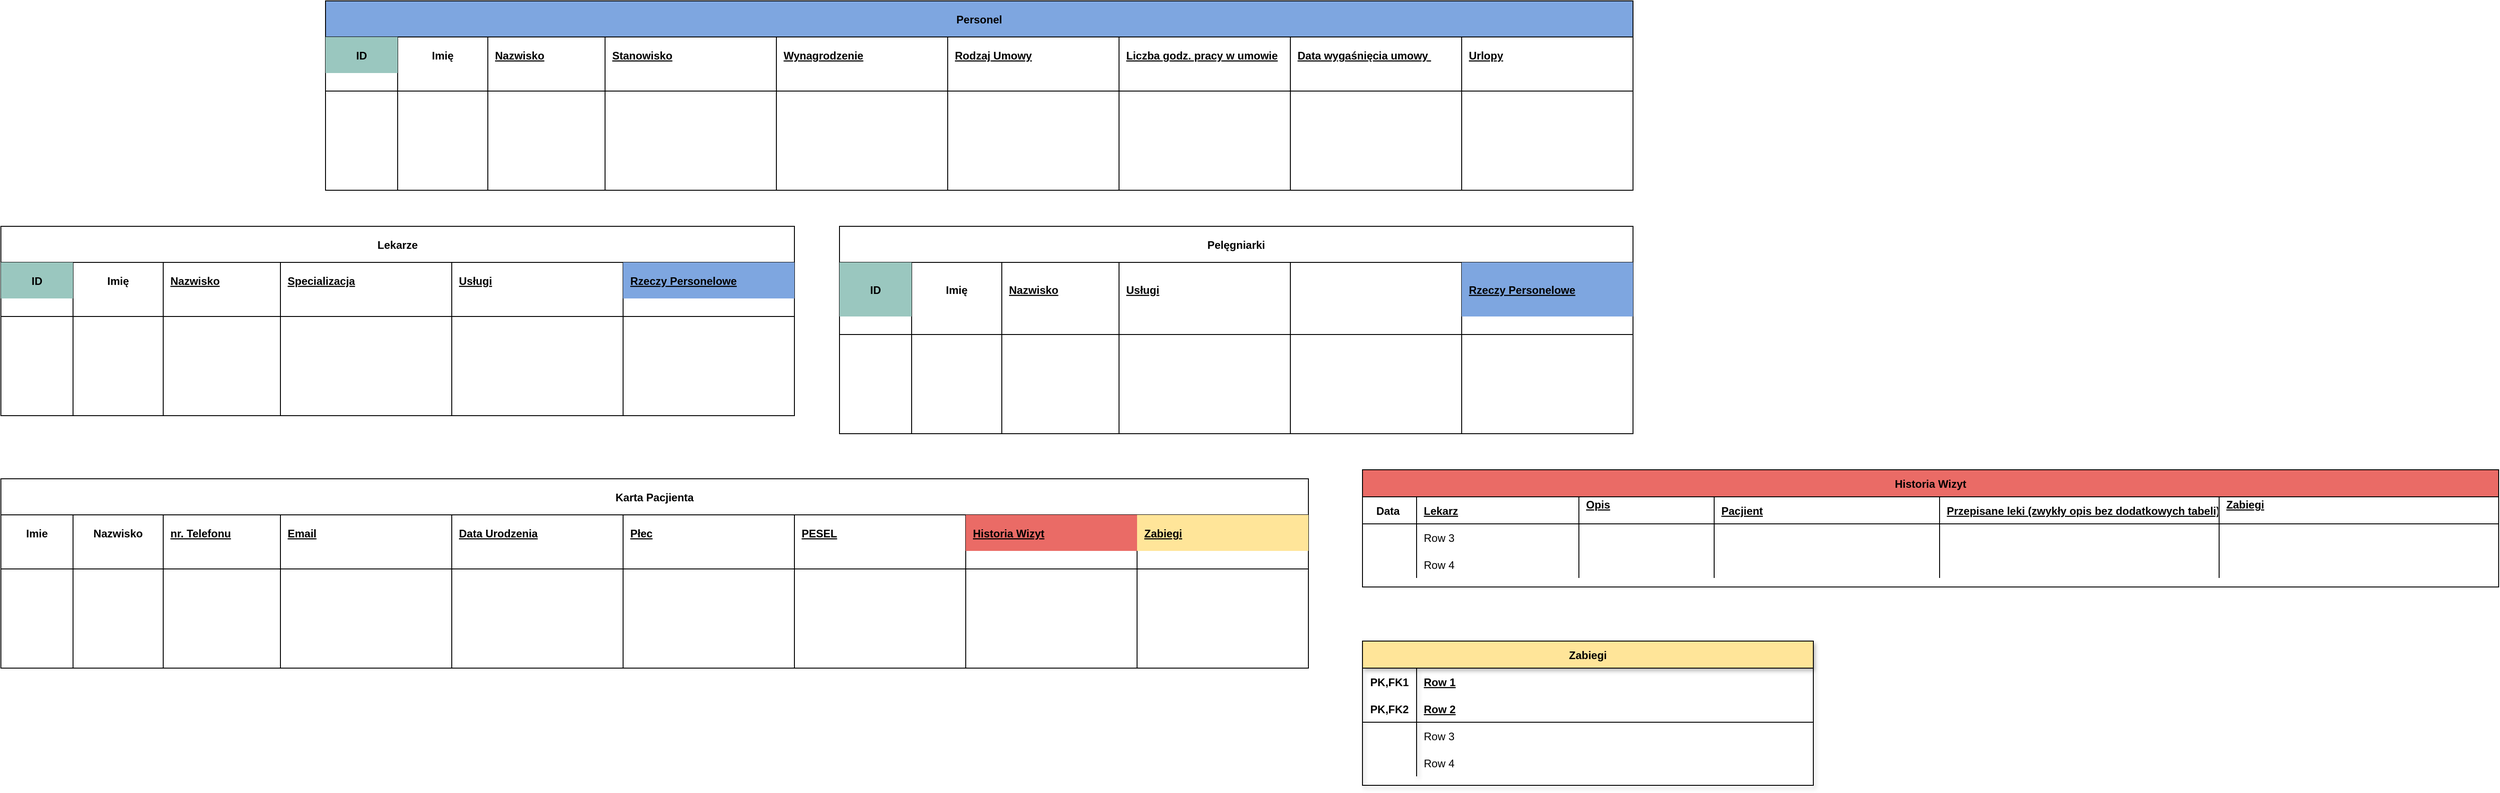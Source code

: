 <mxfile version="14.6.6" type="github" pages="2">
  <diagram id="7j2-q1rqtHFgxDNsSS_T" name="table-relations">
    <mxGraphModel dx="1186" dy="1894" grid="1" gridSize="10" guides="1" tooltips="1" connect="1" arrows="1" fold="1" page="1" pageScale="1" pageWidth="827" pageHeight="1169" math="0" shadow="0">
      <root>
        <mxCell id="0" />
        <mxCell id="1" parent="0" />
        <mxCell id="tYt1xrvJ3s9ZFV79zrZ--5" value="Lekarze" style="shape=table;startSize=40;container=1;collapsible=1;childLayout=tableLayout;fixedRows=3;rowLines=0;fontStyle=1;align=center;resizeLast=1;" parent="1" vertex="1">
          <mxGeometry x="20" y="-870" width="880" height="210" as="geometry">
            <mxRectangle x="320" y="290" width="60" height="30" as="alternateBounds" />
          </mxGeometry>
        </mxCell>
        <mxCell id="tYt1xrvJ3s9ZFV79zrZ--6" value="" style="shape=partialRectangle;collapsible=0;dropTarget=0;pointerEvents=0;fillColor=none;top=0;left=0;bottom=0;right=0;points=[[0,0.5],[1,0.5]];portConstraint=eastwest;" parent="tYt1xrvJ3s9ZFV79zrZ--5" vertex="1">
          <mxGeometry y="40" width="880" height="40" as="geometry" />
        </mxCell>
        <mxCell id="tYt1xrvJ3s9ZFV79zrZ--18" value="ID" style="shape=partialRectangle;connectable=0;fillColor=#9AC7BF;top=0;left=0;bottom=0;right=0;fontStyle=1;overflow=hidden;" parent="tYt1xrvJ3s9ZFV79zrZ--6" vertex="1">
          <mxGeometry width="80" height="40" as="geometry" />
        </mxCell>
        <mxCell id="tYt1xrvJ3s9ZFV79zrZ--7" value="Imię" style="shape=partialRectangle;connectable=0;fillColor=none;top=0;left=0;bottom=0;right=0;fontStyle=1;overflow=hidden;" parent="tYt1xrvJ3s9ZFV79zrZ--6" vertex="1">
          <mxGeometry x="80" width="100" height="40" as="geometry" />
        </mxCell>
        <mxCell id="tYt1xrvJ3s9ZFV79zrZ--8" value="Nazwisko" style="shape=partialRectangle;connectable=0;fillColor=none;top=0;left=0;bottom=0;right=0;align=left;spacingLeft=6;fontStyle=5;overflow=hidden;" parent="tYt1xrvJ3s9ZFV79zrZ--6" vertex="1">
          <mxGeometry x="180" width="130" height="40" as="geometry" />
        </mxCell>
        <mxCell id="tYt1xrvJ3s9ZFV79zrZ--22" value="Specializacja" style="shape=partialRectangle;connectable=0;fillColor=none;top=0;left=0;bottom=0;right=0;align=left;spacingLeft=6;fontStyle=5;overflow=hidden;" parent="tYt1xrvJ3s9ZFV79zrZ--6" vertex="1">
          <mxGeometry x="310" width="190" height="40" as="geometry" />
        </mxCell>
        <mxCell id="tYt1xrvJ3s9ZFV79zrZ--26" value="Usługi" style="shape=partialRectangle;connectable=0;fillColor=none;top=0;left=0;bottom=0;right=0;align=left;spacingLeft=6;fontStyle=5;overflow=hidden;" parent="tYt1xrvJ3s9ZFV79zrZ--6" vertex="1">
          <mxGeometry x="500" width="190" height="40" as="geometry" />
        </mxCell>
        <mxCell id="tYt1xrvJ3s9ZFV79zrZ--30" value="Rzeczy Personelowe" style="shape=partialRectangle;connectable=0;fillColor=#7EA6E0;top=0;left=0;bottom=0;right=0;align=left;spacingLeft=6;fontStyle=5;overflow=hidden;shadow=0;" parent="tYt1xrvJ3s9ZFV79zrZ--6" vertex="1">
          <mxGeometry x="690" width="190" height="40" as="geometry" />
        </mxCell>
        <mxCell id="tYt1xrvJ3s9ZFV79zrZ--9" value="" style="shape=partialRectangle;collapsible=0;dropTarget=0;pointerEvents=0;fillColor=none;top=0;left=0;bottom=1;right=0;points=[[0,0.5],[1,0.5]];portConstraint=eastwest;" parent="tYt1xrvJ3s9ZFV79zrZ--5" vertex="1">
          <mxGeometry y="80" width="880" height="20" as="geometry" />
        </mxCell>
        <mxCell id="tYt1xrvJ3s9ZFV79zrZ--19" style="shape=partialRectangle;connectable=0;fillColor=none;top=0;left=0;bottom=0;right=0;fontStyle=1;overflow=hidden;" parent="tYt1xrvJ3s9ZFV79zrZ--9" vertex="1">
          <mxGeometry width="80" height="20" as="geometry" />
        </mxCell>
        <mxCell id="tYt1xrvJ3s9ZFV79zrZ--10" value="" style="shape=partialRectangle;connectable=0;fillColor=none;top=0;left=0;bottom=0;right=0;fontStyle=1;overflow=hidden;" parent="tYt1xrvJ3s9ZFV79zrZ--9" vertex="1">
          <mxGeometry x="80" width="100" height="20" as="geometry" />
        </mxCell>
        <mxCell id="tYt1xrvJ3s9ZFV79zrZ--11" value="" style="shape=partialRectangle;connectable=0;fillColor=none;top=0;left=0;bottom=0;right=0;align=left;spacingLeft=6;fontStyle=5;overflow=hidden;" parent="tYt1xrvJ3s9ZFV79zrZ--9" vertex="1">
          <mxGeometry x="180" width="130" height="20" as="geometry" />
        </mxCell>
        <mxCell id="tYt1xrvJ3s9ZFV79zrZ--23" style="shape=partialRectangle;connectable=0;fillColor=none;top=0;left=0;bottom=0;right=0;align=left;spacingLeft=6;fontStyle=5;overflow=hidden;" parent="tYt1xrvJ3s9ZFV79zrZ--9" vertex="1">
          <mxGeometry x="310" width="190" height="20" as="geometry" />
        </mxCell>
        <mxCell id="tYt1xrvJ3s9ZFV79zrZ--27" style="shape=partialRectangle;connectable=0;fillColor=none;top=0;left=0;bottom=0;right=0;align=left;spacingLeft=6;fontStyle=5;overflow=hidden;" parent="tYt1xrvJ3s9ZFV79zrZ--9" vertex="1">
          <mxGeometry x="500" width="190" height="20" as="geometry" />
        </mxCell>
        <mxCell id="tYt1xrvJ3s9ZFV79zrZ--31" style="shape=partialRectangle;connectable=0;fillColor=none;top=0;left=0;bottom=0;right=0;align=left;spacingLeft=6;fontStyle=5;overflow=hidden;" parent="tYt1xrvJ3s9ZFV79zrZ--9" vertex="1">
          <mxGeometry x="690" width="190" height="20" as="geometry" />
        </mxCell>
        <mxCell id="tYt1xrvJ3s9ZFV79zrZ--12" value="" style="shape=partialRectangle;collapsible=0;dropTarget=0;pointerEvents=0;fillColor=none;top=0;left=0;bottom=0;right=0;points=[[0,0.5],[1,0.5]];portConstraint=eastwest;" parent="tYt1xrvJ3s9ZFV79zrZ--5" vertex="1">
          <mxGeometry y="100" width="880" height="56" as="geometry" />
        </mxCell>
        <mxCell id="tYt1xrvJ3s9ZFV79zrZ--20" style="shape=partialRectangle;connectable=0;fillColor=none;top=0;left=0;bottom=0;right=0;editable=1;overflow=hidden;" parent="tYt1xrvJ3s9ZFV79zrZ--12" vertex="1">
          <mxGeometry width="80" height="56" as="geometry" />
        </mxCell>
        <mxCell id="tYt1xrvJ3s9ZFV79zrZ--13" value="" style="shape=partialRectangle;connectable=0;fillColor=none;top=0;left=0;bottom=0;right=0;editable=1;overflow=hidden;" parent="tYt1xrvJ3s9ZFV79zrZ--12" vertex="1">
          <mxGeometry x="80" width="100" height="56" as="geometry" />
        </mxCell>
        <mxCell id="tYt1xrvJ3s9ZFV79zrZ--14" value="" style="shape=partialRectangle;connectable=0;fillColor=none;top=0;left=0;bottom=0;right=0;align=left;spacingLeft=6;overflow=hidden;" parent="tYt1xrvJ3s9ZFV79zrZ--12" vertex="1">
          <mxGeometry x="180" width="130" height="56" as="geometry" />
        </mxCell>
        <mxCell id="tYt1xrvJ3s9ZFV79zrZ--24" value="" style="shape=partialRectangle;connectable=0;fillColor=none;top=0;left=0;bottom=0;right=0;align=left;spacingLeft=6;overflow=hidden;" parent="tYt1xrvJ3s9ZFV79zrZ--12" vertex="1">
          <mxGeometry x="310" width="190" height="56" as="geometry" />
        </mxCell>
        <mxCell id="tYt1xrvJ3s9ZFV79zrZ--28" style="shape=partialRectangle;connectable=0;fillColor=none;top=0;left=0;bottom=0;right=0;align=left;spacingLeft=6;overflow=hidden;" parent="tYt1xrvJ3s9ZFV79zrZ--12" vertex="1">
          <mxGeometry x="500" width="190" height="56" as="geometry" />
        </mxCell>
        <mxCell id="tYt1xrvJ3s9ZFV79zrZ--32" style="shape=partialRectangle;connectable=0;fillColor=none;top=0;left=0;bottom=0;right=0;align=left;spacingLeft=6;overflow=hidden;" parent="tYt1xrvJ3s9ZFV79zrZ--12" vertex="1">
          <mxGeometry x="690" width="190" height="56" as="geometry" />
        </mxCell>
        <mxCell id="tYt1xrvJ3s9ZFV79zrZ--15" value="" style="shape=partialRectangle;collapsible=0;dropTarget=0;pointerEvents=0;fillColor=none;top=0;left=0;bottom=0;right=0;points=[[0,0.5],[1,0.5]];portConstraint=eastwest;" parent="tYt1xrvJ3s9ZFV79zrZ--5" vertex="1">
          <mxGeometry y="156" width="880" height="54" as="geometry" />
        </mxCell>
        <mxCell id="tYt1xrvJ3s9ZFV79zrZ--21" style="shape=partialRectangle;connectable=0;fillColor=none;top=0;left=0;bottom=0;right=0;editable=1;overflow=hidden;" parent="tYt1xrvJ3s9ZFV79zrZ--15" vertex="1">
          <mxGeometry width="80" height="54" as="geometry" />
        </mxCell>
        <mxCell id="tYt1xrvJ3s9ZFV79zrZ--16" value="" style="shape=partialRectangle;connectable=0;fillColor=none;top=0;left=0;bottom=0;right=0;editable=1;overflow=hidden;" parent="tYt1xrvJ3s9ZFV79zrZ--15" vertex="1">
          <mxGeometry x="80" width="100" height="54" as="geometry" />
        </mxCell>
        <mxCell id="tYt1xrvJ3s9ZFV79zrZ--17" value="" style="shape=partialRectangle;connectable=0;fillColor=none;top=0;left=0;bottom=0;right=0;align=left;spacingLeft=6;overflow=hidden;" parent="tYt1xrvJ3s9ZFV79zrZ--15" vertex="1">
          <mxGeometry x="180" width="130" height="54" as="geometry" />
        </mxCell>
        <mxCell id="tYt1xrvJ3s9ZFV79zrZ--25" style="shape=partialRectangle;connectable=0;fillColor=none;top=0;left=0;bottom=0;right=0;align=left;spacingLeft=6;overflow=hidden;" parent="tYt1xrvJ3s9ZFV79zrZ--15" vertex="1">
          <mxGeometry x="310" width="190" height="54" as="geometry" />
        </mxCell>
        <mxCell id="tYt1xrvJ3s9ZFV79zrZ--29" style="shape=partialRectangle;connectable=0;fillColor=none;top=0;left=0;bottom=0;right=0;align=left;spacingLeft=6;overflow=hidden;" parent="tYt1xrvJ3s9ZFV79zrZ--15" vertex="1">
          <mxGeometry x="500" width="190" height="54" as="geometry" />
        </mxCell>
        <mxCell id="tYt1xrvJ3s9ZFV79zrZ--33" style="shape=partialRectangle;connectable=0;fillColor=none;top=0;left=0;bottom=0;right=0;align=left;spacingLeft=6;overflow=hidden;" parent="tYt1xrvJ3s9ZFV79zrZ--15" vertex="1">
          <mxGeometry x="690" width="190" height="54" as="geometry" />
        </mxCell>
        <mxCell id="tYt1xrvJ3s9ZFV79zrZ--63" value="Pelęgniarki" style="shape=table;startSize=40;container=1;collapsible=1;childLayout=tableLayout;fixedRows=3;rowLines=0;fontStyle=1;align=center;resizeLast=1;" parent="1" vertex="1">
          <mxGeometry x="950" y="-870" width="880" height="230" as="geometry">
            <mxRectangle x="320" y="290" width="60" height="30" as="alternateBounds" />
          </mxGeometry>
        </mxCell>
        <mxCell id="tYt1xrvJ3s9ZFV79zrZ--64" value="" style="shape=partialRectangle;collapsible=0;dropTarget=0;pointerEvents=0;fillColor=none;top=0;left=0;bottom=0;right=0;points=[[0,0.5],[1,0.5]];portConstraint=eastwest;" parent="tYt1xrvJ3s9ZFV79zrZ--63" vertex="1">
          <mxGeometry y="40" width="880" height="60" as="geometry" />
        </mxCell>
        <mxCell id="tYt1xrvJ3s9ZFV79zrZ--65" value="ID" style="shape=partialRectangle;connectable=0;fillColor=#9AC7BF;top=0;left=0;bottom=0;right=0;fontStyle=1;overflow=hidden;" parent="tYt1xrvJ3s9ZFV79zrZ--64" vertex="1">
          <mxGeometry width="80" height="60" as="geometry" />
        </mxCell>
        <mxCell id="tYt1xrvJ3s9ZFV79zrZ--66" value="Imię" style="shape=partialRectangle;connectable=0;fillColor=none;top=0;left=0;bottom=0;right=0;fontStyle=1;overflow=hidden;" parent="tYt1xrvJ3s9ZFV79zrZ--64" vertex="1">
          <mxGeometry x="80" width="100" height="60" as="geometry" />
        </mxCell>
        <mxCell id="tYt1xrvJ3s9ZFV79zrZ--67" value="Nazwisko" style="shape=partialRectangle;connectable=0;fillColor=none;top=0;left=0;bottom=0;right=0;align=left;spacingLeft=6;fontStyle=5;overflow=hidden;" parent="tYt1xrvJ3s9ZFV79zrZ--64" vertex="1">
          <mxGeometry x="180" width="130" height="60" as="geometry" />
        </mxCell>
        <mxCell id="tYt1xrvJ3s9ZFV79zrZ--68" value="Usługi" style="shape=partialRectangle;connectable=0;fillColor=none;top=0;left=0;bottom=0;right=0;align=left;spacingLeft=6;fontStyle=5;overflow=hidden;" parent="tYt1xrvJ3s9ZFV79zrZ--64" vertex="1">
          <mxGeometry x="310" width="190" height="60" as="geometry" />
        </mxCell>
        <mxCell id="tYt1xrvJ3s9ZFV79zrZ--69" value="" style="shape=partialRectangle;connectable=0;fillColor=none;top=0;left=0;bottom=0;right=0;align=left;spacingLeft=6;fontStyle=5;overflow=hidden;" parent="tYt1xrvJ3s9ZFV79zrZ--64" vertex="1">
          <mxGeometry x="500" width="190" height="60" as="geometry" />
        </mxCell>
        <mxCell id="tYt1xrvJ3s9ZFV79zrZ--70" value="Rzeczy Personelowe" style="shape=partialRectangle;connectable=0;fillColor=#7EA6E0;top=0;left=0;bottom=0;right=0;align=left;spacingLeft=6;fontStyle=5;overflow=hidden;shadow=0;" parent="tYt1xrvJ3s9ZFV79zrZ--64" vertex="1">
          <mxGeometry x="690" width="190" height="60" as="geometry" />
        </mxCell>
        <mxCell id="tYt1xrvJ3s9ZFV79zrZ--71" value="" style="shape=partialRectangle;collapsible=0;dropTarget=0;pointerEvents=0;fillColor=none;top=0;left=0;bottom=1;right=0;points=[[0,0.5],[1,0.5]];portConstraint=eastwest;" parent="tYt1xrvJ3s9ZFV79zrZ--63" vertex="1">
          <mxGeometry y="100" width="880" height="20" as="geometry" />
        </mxCell>
        <mxCell id="tYt1xrvJ3s9ZFV79zrZ--72" style="shape=partialRectangle;connectable=0;fillColor=none;top=0;left=0;bottom=0;right=0;fontStyle=1;overflow=hidden;" parent="tYt1xrvJ3s9ZFV79zrZ--71" vertex="1">
          <mxGeometry width="80" height="20" as="geometry" />
        </mxCell>
        <mxCell id="tYt1xrvJ3s9ZFV79zrZ--73" value="" style="shape=partialRectangle;connectable=0;fillColor=none;top=0;left=0;bottom=0;right=0;fontStyle=1;overflow=hidden;" parent="tYt1xrvJ3s9ZFV79zrZ--71" vertex="1">
          <mxGeometry x="80" width="100" height="20" as="geometry" />
        </mxCell>
        <mxCell id="tYt1xrvJ3s9ZFV79zrZ--74" value="" style="shape=partialRectangle;connectable=0;fillColor=none;top=0;left=0;bottom=0;right=0;align=left;spacingLeft=6;fontStyle=5;overflow=hidden;" parent="tYt1xrvJ3s9ZFV79zrZ--71" vertex="1">
          <mxGeometry x="180" width="130" height="20" as="geometry" />
        </mxCell>
        <mxCell id="tYt1xrvJ3s9ZFV79zrZ--75" style="shape=partialRectangle;connectable=0;fillColor=none;top=0;left=0;bottom=0;right=0;align=left;spacingLeft=6;fontStyle=5;overflow=hidden;" parent="tYt1xrvJ3s9ZFV79zrZ--71" vertex="1">
          <mxGeometry x="310" width="190" height="20" as="geometry" />
        </mxCell>
        <mxCell id="tYt1xrvJ3s9ZFV79zrZ--77" value="" style="shape=partialRectangle;connectable=0;fillColor=none;top=0;left=0;bottom=0;right=0;align=left;spacingLeft=6;fontStyle=5;overflow=hidden;" parent="tYt1xrvJ3s9ZFV79zrZ--71" vertex="1">
          <mxGeometry x="500" width="190" height="20" as="geometry" />
        </mxCell>
        <mxCell id="tYt1xrvJ3s9ZFV79zrZ--76" style="shape=partialRectangle;connectable=0;fillColor=none;top=0;left=0;bottom=0;right=0;align=left;spacingLeft=6;fontStyle=5;overflow=hidden;shadow=1;" parent="tYt1xrvJ3s9ZFV79zrZ--71" vertex="1">
          <mxGeometry x="690" width="190" height="20" as="geometry" />
        </mxCell>
        <mxCell id="tYt1xrvJ3s9ZFV79zrZ--78" value="" style="shape=partialRectangle;collapsible=0;dropTarget=0;pointerEvents=0;fillColor=none;top=0;left=0;bottom=0;right=0;points=[[0,0.5],[1,0.5]];portConstraint=eastwest;" parent="tYt1xrvJ3s9ZFV79zrZ--63" vertex="1">
          <mxGeometry y="120" width="880" height="56" as="geometry" />
        </mxCell>
        <mxCell id="tYt1xrvJ3s9ZFV79zrZ--79" style="shape=partialRectangle;connectable=0;fillColor=none;top=0;left=0;bottom=0;right=0;editable=1;overflow=hidden;" parent="tYt1xrvJ3s9ZFV79zrZ--78" vertex="1">
          <mxGeometry width="80" height="56" as="geometry" />
        </mxCell>
        <mxCell id="tYt1xrvJ3s9ZFV79zrZ--80" value="" style="shape=partialRectangle;connectable=0;fillColor=none;top=0;left=0;bottom=0;right=0;editable=1;overflow=hidden;" parent="tYt1xrvJ3s9ZFV79zrZ--78" vertex="1">
          <mxGeometry x="80" width="100" height="56" as="geometry" />
        </mxCell>
        <mxCell id="tYt1xrvJ3s9ZFV79zrZ--81" value="" style="shape=partialRectangle;connectable=0;fillColor=none;top=0;left=0;bottom=0;right=0;align=left;spacingLeft=6;overflow=hidden;" parent="tYt1xrvJ3s9ZFV79zrZ--78" vertex="1">
          <mxGeometry x="180" width="130" height="56" as="geometry" />
        </mxCell>
        <mxCell id="tYt1xrvJ3s9ZFV79zrZ--82" value="" style="shape=partialRectangle;connectable=0;fillColor=none;top=0;left=0;bottom=0;right=0;align=left;spacingLeft=6;overflow=hidden;" parent="tYt1xrvJ3s9ZFV79zrZ--78" vertex="1">
          <mxGeometry x="310" width="190" height="56" as="geometry" />
        </mxCell>
        <mxCell id="tYt1xrvJ3s9ZFV79zrZ--83" style="shape=partialRectangle;connectable=0;fillColor=none;top=0;left=0;bottom=0;right=0;align=left;spacingLeft=6;overflow=hidden;" parent="tYt1xrvJ3s9ZFV79zrZ--78" vertex="1">
          <mxGeometry x="500" width="190" height="56" as="geometry" />
        </mxCell>
        <mxCell id="tYt1xrvJ3s9ZFV79zrZ--84" style="shape=partialRectangle;connectable=0;fillColor=none;top=0;left=0;bottom=0;right=0;align=left;spacingLeft=6;overflow=hidden;" parent="tYt1xrvJ3s9ZFV79zrZ--78" vertex="1">
          <mxGeometry x="690" width="190" height="56" as="geometry" />
        </mxCell>
        <mxCell id="tYt1xrvJ3s9ZFV79zrZ--85" value="" style="shape=partialRectangle;collapsible=0;dropTarget=0;pointerEvents=0;fillColor=none;top=0;left=0;bottom=0;right=0;points=[[0,0.5],[1,0.5]];portConstraint=eastwest;" parent="tYt1xrvJ3s9ZFV79zrZ--63" vertex="1">
          <mxGeometry y="176" width="880" height="54" as="geometry" />
        </mxCell>
        <mxCell id="tYt1xrvJ3s9ZFV79zrZ--86" style="shape=partialRectangle;connectable=0;fillColor=none;top=0;left=0;bottom=0;right=0;editable=1;overflow=hidden;" parent="tYt1xrvJ3s9ZFV79zrZ--85" vertex="1">
          <mxGeometry width="80" height="54" as="geometry" />
        </mxCell>
        <mxCell id="tYt1xrvJ3s9ZFV79zrZ--87" value="" style="shape=partialRectangle;connectable=0;fillColor=none;top=0;left=0;bottom=0;right=0;editable=1;overflow=hidden;" parent="tYt1xrvJ3s9ZFV79zrZ--85" vertex="1">
          <mxGeometry x="80" width="100" height="54" as="geometry" />
        </mxCell>
        <mxCell id="tYt1xrvJ3s9ZFV79zrZ--88" value="" style="shape=partialRectangle;connectable=0;fillColor=none;top=0;left=0;bottom=0;right=0;align=left;spacingLeft=6;overflow=hidden;" parent="tYt1xrvJ3s9ZFV79zrZ--85" vertex="1">
          <mxGeometry x="180" width="130" height="54" as="geometry" />
        </mxCell>
        <mxCell id="tYt1xrvJ3s9ZFV79zrZ--89" style="shape=partialRectangle;connectable=0;fillColor=none;top=0;left=0;bottom=0;right=0;align=left;spacingLeft=6;overflow=hidden;" parent="tYt1xrvJ3s9ZFV79zrZ--85" vertex="1">
          <mxGeometry x="310" width="190" height="54" as="geometry" />
        </mxCell>
        <mxCell id="tYt1xrvJ3s9ZFV79zrZ--90" style="shape=partialRectangle;connectable=0;fillColor=none;top=0;left=0;bottom=0;right=0;align=left;spacingLeft=6;overflow=hidden;" parent="tYt1xrvJ3s9ZFV79zrZ--85" vertex="1">
          <mxGeometry x="500" width="190" height="54" as="geometry" />
        </mxCell>
        <mxCell id="tYt1xrvJ3s9ZFV79zrZ--91" style="shape=partialRectangle;connectable=0;fillColor=none;top=0;left=0;bottom=0;right=0;align=left;spacingLeft=6;overflow=hidden;" parent="tYt1xrvJ3s9ZFV79zrZ--85" vertex="1">
          <mxGeometry x="690" width="190" height="54" as="geometry" />
        </mxCell>
        <mxCell id="tYt1xrvJ3s9ZFV79zrZ--112" value="Karta Pacjienta" style="shape=table;startSize=40;container=1;collapsible=1;childLayout=tableLayout;fixedRows=3;rowLines=0;fontStyle=1;align=center;resizeLast=1;" parent="1" vertex="1">
          <mxGeometry x="20" y="-590" width="1450" height="210" as="geometry">
            <mxRectangle x="320" y="290" width="60" height="30" as="alternateBounds" />
          </mxGeometry>
        </mxCell>
        <mxCell id="tYt1xrvJ3s9ZFV79zrZ--113" value="" style="shape=partialRectangle;collapsible=0;dropTarget=0;pointerEvents=0;fillColor=none;top=0;left=0;bottom=0;right=0;points=[[0,0.5],[1,0.5]];portConstraint=eastwest;" parent="tYt1xrvJ3s9ZFV79zrZ--112" vertex="1">
          <mxGeometry y="40" width="1450" height="40" as="geometry" />
        </mxCell>
        <mxCell id="tYt1xrvJ3s9ZFV79zrZ--114" value="Imie" style="shape=partialRectangle;connectable=0;fillColor=none;top=0;left=0;bottom=0;right=0;fontStyle=1;overflow=hidden;" parent="tYt1xrvJ3s9ZFV79zrZ--113" vertex="1">
          <mxGeometry width="80" height="40" as="geometry" />
        </mxCell>
        <mxCell id="tYt1xrvJ3s9ZFV79zrZ--115" value="Nazwisko" style="shape=partialRectangle;connectable=0;fillColor=none;top=0;left=0;bottom=0;right=0;fontStyle=1;overflow=hidden;" parent="tYt1xrvJ3s9ZFV79zrZ--113" vertex="1">
          <mxGeometry x="80" width="100" height="40" as="geometry" />
        </mxCell>
        <mxCell id="tYt1xrvJ3s9ZFV79zrZ--116" value="nr. Telefonu" style="shape=partialRectangle;connectable=0;fillColor=none;top=0;left=0;bottom=0;right=0;align=left;spacingLeft=6;fontStyle=5;overflow=hidden;" parent="tYt1xrvJ3s9ZFV79zrZ--113" vertex="1">
          <mxGeometry x="180" width="130" height="40" as="geometry" />
        </mxCell>
        <mxCell id="tYt1xrvJ3s9ZFV79zrZ--117" value="Email" style="shape=partialRectangle;connectable=0;fillColor=none;top=0;left=0;bottom=0;right=0;align=left;spacingLeft=6;fontStyle=5;overflow=hidden;" parent="tYt1xrvJ3s9ZFV79zrZ--113" vertex="1">
          <mxGeometry x="310" width="190" height="40" as="geometry" />
        </mxCell>
        <mxCell id="tYt1xrvJ3s9ZFV79zrZ--118" value="Data Urodzenia" style="shape=partialRectangle;connectable=0;fillColor=none;top=0;left=0;bottom=0;right=0;align=left;spacingLeft=6;fontStyle=5;overflow=hidden;" parent="tYt1xrvJ3s9ZFV79zrZ--113" vertex="1">
          <mxGeometry x="500" width="190" height="40" as="geometry" />
        </mxCell>
        <mxCell id="tYt1xrvJ3s9ZFV79zrZ--119" value="Płec" style="shape=partialRectangle;connectable=0;fillColor=none;top=0;left=0;bottom=0;right=0;align=left;spacingLeft=6;fontStyle=5;overflow=hidden;shadow=0;" parent="tYt1xrvJ3s9ZFV79zrZ--113" vertex="1">
          <mxGeometry x="690" width="190" height="40" as="geometry" />
        </mxCell>
        <mxCell id="tYt1xrvJ3s9ZFV79zrZ--141" value="PESEL" style="shape=partialRectangle;connectable=0;fillColor=none;top=0;left=0;bottom=0;right=0;align=left;spacingLeft=6;fontStyle=5;overflow=hidden;shadow=0;" parent="tYt1xrvJ3s9ZFV79zrZ--113" vertex="1">
          <mxGeometry x="880" width="190" height="40" as="geometry" />
        </mxCell>
        <mxCell id="tYt1xrvJ3s9ZFV79zrZ--145" value="Historia Wizyt" style="shape=partialRectangle;connectable=0;fillColor=#EA6B66;top=0;left=0;bottom=0;right=0;align=left;spacingLeft=6;fontStyle=5;overflow=hidden;shadow=0;" parent="tYt1xrvJ3s9ZFV79zrZ--113" vertex="1">
          <mxGeometry x="1070" width="190" height="40" as="geometry" />
        </mxCell>
        <mxCell id="tYt1xrvJ3s9ZFV79zrZ--216" value="Zabiegi" style="shape=partialRectangle;connectable=0;fillColor=#FFE599;top=0;left=0;bottom=0;right=0;align=left;spacingLeft=6;fontStyle=5;overflow=hidden;shadow=0;" parent="tYt1xrvJ3s9ZFV79zrZ--113" vertex="1">
          <mxGeometry x="1260" width="190" height="40" as="geometry" />
        </mxCell>
        <mxCell id="tYt1xrvJ3s9ZFV79zrZ--120" value="" style="shape=partialRectangle;collapsible=0;dropTarget=0;pointerEvents=0;fillColor=none;top=0;left=0;bottom=1;right=0;points=[[0,0.5],[1,0.5]];portConstraint=eastwest;" parent="tYt1xrvJ3s9ZFV79zrZ--112" vertex="1">
          <mxGeometry y="80" width="1450" height="20" as="geometry" />
        </mxCell>
        <mxCell id="tYt1xrvJ3s9ZFV79zrZ--121" style="shape=partialRectangle;connectable=0;fillColor=none;top=0;left=0;bottom=0;right=0;fontStyle=1;overflow=hidden;" parent="tYt1xrvJ3s9ZFV79zrZ--120" vertex="1">
          <mxGeometry width="80" height="20" as="geometry" />
        </mxCell>
        <mxCell id="tYt1xrvJ3s9ZFV79zrZ--122" value="" style="shape=partialRectangle;connectable=0;fillColor=none;top=0;left=0;bottom=0;right=0;fontStyle=1;overflow=hidden;" parent="tYt1xrvJ3s9ZFV79zrZ--120" vertex="1">
          <mxGeometry x="80" width="100" height="20" as="geometry" />
        </mxCell>
        <mxCell id="tYt1xrvJ3s9ZFV79zrZ--123" value="" style="shape=partialRectangle;connectable=0;fillColor=none;top=0;left=0;bottom=0;right=0;align=left;spacingLeft=6;fontStyle=5;overflow=hidden;" parent="tYt1xrvJ3s9ZFV79zrZ--120" vertex="1">
          <mxGeometry x="180" width="130" height="20" as="geometry" />
        </mxCell>
        <mxCell id="tYt1xrvJ3s9ZFV79zrZ--124" style="shape=partialRectangle;connectable=0;fillColor=none;top=0;left=0;bottom=0;right=0;align=left;spacingLeft=6;fontStyle=5;overflow=hidden;" parent="tYt1xrvJ3s9ZFV79zrZ--120" vertex="1">
          <mxGeometry x="310" width="190" height="20" as="geometry" />
        </mxCell>
        <mxCell id="tYt1xrvJ3s9ZFV79zrZ--125" style="shape=partialRectangle;connectable=0;fillColor=none;top=0;left=0;bottom=0;right=0;align=left;spacingLeft=6;fontStyle=5;overflow=hidden;" parent="tYt1xrvJ3s9ZFV79zrZ--120" vertex="1">
          <mxGeometry x="500" width="190" height="20" as="geometry" />
        </mxCell>
        <mxCell id="tYt1xrvJ3s9ZFV79zrZ--126" style="shape=partialRectangle;connectable=0;fillColor=none;top=0;left=0;bottom=0;right=0;align=left;spacingLeft=6;fontStyle=5;overflow=hidden;" parent="tYt1xrvJ3s9ZFV79zrZ--120" vertex="1">
          <mxGeometry x="690" width="190" height="20" as="geometry" />
        </mxCell>
        <mxCell id="tYt1xrvJ3s9ZFV79zrZ--142" style="shape=partialRectangle;connectable=0;fillColor=none;top=0;left=0;bottom=0;right=0;align=left;spacingLeft=6;fontStyle=5;overflow=hidden;" parent="tYt1xrvJ3s9ZFV79zrZ--120" vertex="1">
          <mxGeometry x="880" width="190" height="20" as="geometry" />
        </mxCell>
        <mxCell id="tYt1xrvJ3s9ZFV79zrZ--146" style="shape=partialRectangle;connectable=0;fillColor=none;top=0;left=0;bottom=0;right=0;align=left;spacingLeft=6;fontStyle=5;overflow=hidden;" parent="tYt1xrvJ3s9ZFV79zrZ--120" vertex="1">
          <mxGeometry x="1070" width="190" height="20" as="geometry" />
        </mxCell>
        <mxCell id="tYt1xrvJ3s9ZFV79zrZ--217" style="shape=partialRectangle;connectable=0;fillColor=none;top=0;left=0;bottom=0;right=0;align=left;spacingLeft=6;fontStyle=5;overflow=hidden;" parent="tYt1xrvJ3s9ZFV79zrZ--120" vertex="1">
          <mxGeometry x="1260" width="190" height="20" as="geometry" />
        </mxCell>
        <mxCell id="tYt1xrvJ3s9ZFV79zrZ--127" value="" style="shape=partialRectangle;collapsible=0;dropTarget=0;pointerEvents=0;fillColor=none;top=0;left=0;bottom=0;right=0;points=[[0,0.5],[1,0.5]];portConstraint=eastwest;" parent="tYt1xrvJ3s9ZFV79zrZ--112" vertex="1">
          <mxGeometry y="100" width="1450" height="56" as="geometry" />
        </mxCell>
        <mxCell id="tYt1xrvJ3s9ZFV79zrZ--128" style="shape=partialRectangle;connectable=0;fillColor=none;top=0;left=0;bottom=0;right=0;editable=1;overflow=hidden;" parent="tYt1xrvJ3s9ZFV79zrZ--127" vertex="1">
          <mxGeometry width="80" height="56" as="geometry" />
        </mxCell>
        <mxCell id="tYt1xrvJ3s9ZFV79zrZ--129" value="" style="shape=partialRectangle;connectable=0;fillColor=none;top=0;left=0;bottom=0;right=0;editable=1;overflow=hidden;" parent="tYt1xrvJ3s9ZFV79zrZ--127" vertex="1">
          <mxGeometry x="80" width="100" height="56" as="geometry" />
        </mxCell>
        <mxCell id="tYt1xrvJ3s9ZFV79zrZ--130" value="" style="shape=partialRectangle;connectable=0;fillColor=none;top=0;left=0;bottom=0;right=0;align=left;spacingLeft=6;overflow=hidden;" parent="tYt1xrvJ3s9ZFV79zrZ--127" vertex="1">
          <mxGeometry x="180" width="130" height="56" as="geometry" />
        </mxCell>
        <mxCell id="tYt1xrvJ3s9ZFV79zrZ--131" value="" style="shape=partialRectangle;connectable=0;fillColor=none;top=0;left=0;bottom=0;right=0;align=left;spacingLeft=6;overflow=hidden;" parent="tYt1xrvJ3s9ZFV79zrZ--127" vertex="1">
          <mxGeometry x="310" width="190" height="56" as="geometry" />
        </mxCell>
        <mxCell id="tYt1xrvJ3s9ZFV79zrZ--132" style="shape=partialRectangle;connectable=0;fillColor=none;top=0;left=0;bottom=0;right=0;align=left;spacingLeft=6;overflow=hidden;" parent="tYt1xrvJ3s9ZFV79zrZ--127" vertex="1">
          <mxGeometry x="500" width="190" height="56" as="geometry" />
        </mxCell>
        <mxCell id="tYt1xrvJ3s9ZFV79zrZ--133" style="shape=partialRectangle;connectable=0;fillColor=none;top=0;left=0;bottom=0;right=0;align=left;spacingLeft=6;overflow=hidden;" parent="tYt1xrvJ3s9ZFV79zrZ--127" vertex="1">
          <mxGeometry x="690" width="190" height="56" as="geometry" />
        </mxCell>
        <mxCell id="tYt1xrvJ3s9ZFV79zrZ--143" style="shape=partialRectangle;connectable=0;fillColor=none;top=0;left=0;bottom=0;right=0;align=left;spacingLeft=6;overflow=hidden;" parent="tYt1xrvJ3s9ZFV79zrZ--127" vertex="1">
          <mxGeometry x="880" width="190" height="56" as="geometry" />
        </mxCell>
        <mxCell id="tYt1xrvJ3s9ZFV79zrZ--147" style="shape=partialRectangle;connectable=0;fillColor=none;top=0;left=0;bottom=0;right=0;align=left;spacingLeft=6;overflow=hidden;" parent="tYt1xrvJ3s9ZFV79zrZ--127" vertex="1">
          <mxGeometry x="1070" width="190" height="56" as="geometry" />
        </mxCell>
        <mxCell id="tYt1xrvJ3s9ZFV79zrZ--218" style="shape=partialRectangle;connectable=0;fillColor=none;top=0;left=0;bottom=0;right=0;align=left;spacingLeft=6;overflow=hidden;" parent="tYt1xrvJ3s9ZFV79zrZ--127" vertex="1">
          <mxGeometry x="1260" width="190" height="56" as="geometry" />
        </mxCell>
        <mxCell id="tYt1xrvJ3s9ZFV79zrZ--134" value="" style="shape=partialRectangle;collapsible=0;dropTarget=0;pointerEvents=0;fillColor=none;top=0;left=0;bottom=0;right=0;points=[[0,0.5],[1,0.5]];portConstraint=eastwest;" parent="tYt1xrvJ3s9ZFV79zrZ--112" vertex="1">
          <mxGeometry y="156" width="1450" height="54" as="geometry" />
        </mxCell>
        <mxCell id="tYt1xrvJ3s9ZFV79zrZ--135" style="shape=partialRectangle;connectable=0;fillColor=none;top=0;left=0;bottom=0;right=0;editable=1;overflow=hidden;" parent="tYt1xrvJ3s9ZFV79zrZ--134" vertex="1">
          <mxGeometry width="80" height="54" as="geometry" />
        </mxCell>
        <mxCell id="tYt1xrvJ3s9ZFV79zrZ--136" value="" style="shape=partialRectangle;connectable=0;fillColor=none;top=0;left=0;bottom=0;right=0;editable=1;overflow=hidden;" parent="tYt1xrvJ3s9ZFV79zrZ--134" vertex="1">
          <mxGeometry x="80" width="100" height="54" as="geometry" />
        </mxCell>
        <mxCell id="tYt1xrvJ3s9ZFV79zrZ--137" value="" style="shape=partialRectangle;connectable=0;fillColor=none;top=0;left=0;bottom=0;right=0;align=left;spacingLeft=6;overflow=hidden;" parent="tYt1xrvJ3s9ZFV79zrZ--134" vertex="1">
          <mxGeometry x="180" width="130" height="54" as="geometry" />
        </mxCell>
        <mxCell id="tYt1xrvJ3s9ZFV79zrZ--138" style="shape=partialRectangle;connectable=0;fillColor=none;top=0;left=0;bottom=0;right=0;align=left;spacingLeft=6;overflow=hidden;" parent="tYt1xrvJ3s9ZFV79zrZ--134" vertex="1">
          <mxGeometry x="310" width="190" height="54" as="geometry" />
        </mxCell>
        <mxCell id="tYt1xrvJ3s9ZFV79zrZ--139" style="shape=partialRectangle;connectable=0;fillColor=none;top=0;left=0;bottom=0;right=0;align=left;spacingLeft=6;overflow=hidden;" parent="tYt1xrvJ3s9ZFV79zrZ--134" vertex="1">
          <mxGeometry x="500" width="190" height="54" as="geometry" />
        </mxCell>
        <mxCell id="tYt1xrvJ3s9ZFV79zrZ--140" style="shape=partialRectangle;connectable=0;fillColor=none;top=0;left=0;bottom=0;right=0;align=left;spacingLeft=6;overflow=hidden;" parent="tYt1xrvJ3s9ZFV79zrZ--134" vertex="1">
          <mxGeometry x="690" width="190" height="54" as="geometry" />
        </mxCell>
        <mxCell id="tYt1xrvJ3s9ZFV79zrZ--144" style="shape=partialRectangle;connectable=0;fillColor=none;top=0;left=0;bottom=0;right=0;align=left;spacingLeft=6;overflow=hidden;" parent="tYt1xrvJ3s9ZFV79zrZ--134" vertex="1">
          <mxGeometry x="880" width="190" height="54" as="geometry" />
        </mxCell>
        <mxCell id="tYt1xrvJ3s9ZFV79zrZ--148" style="shape=partialRectangle;connectable=0;fillColor=none;top=0;left=0;bottom=0;right=0;align=left;spacingLeft=6;overflow=hidden;" parent="tYt1xrvJ3s9ZFV79zrZ--134" vertex="1">
          <mxGeometry x="1070" width="190" height="54" as="geometry" />
        </mxCell>
        <mxCell id="tYt1xrvJ3s9ZFV79zrZ--219" style="shape=partialRectangle;connectable=0;fillColor=none;top=0;left=0;bottom=0;right=0;align=left;spacingLeft=6;overflow=hidden;" parent="tYt1xrvJ3s9ZFV79zrZ--134" vertex="1">
          <mxGeometry x="1260" width="190" height="54" as="geometry" />
        </mxCell>
        <mxCell id="tYt1xrvJ3s9ZFV79zrZ--34" value="Personel" style="shape=table;startSize=40;container=1;collapsible=1;childLayout=tableLayout;fixedRows=3;rowLines=0;fontStyle=1;align=center;resizeLast=1;fillColor=#7EA6E0;" parent="1" vertex="1">
          <mxGeometry x="380" y="-1120" width="1450" height="210" as="geometry">
            <mxRectangle x="320" y="290" width="60" height="30" as="alternateBounds" />
          </mxGeometry>
        </mxCell>
        <mxCell id="tYt1xrvJ3s9ZFV79zrZ--35" value="" style="shape=partialRectangle;collapsible=0;dropTarget=0;pointerEvents=0;fillColor=none;top=0;left=0;bottom=0;right=0;points=[[0,0.5],[1,0.5]];portConstraint=eastwest;" parent="tYt1xrvJ3s9ZFV79zrZ--34" vertex="1">
          <mxGeometry y="40" width="1450" height="40" as="geometry" />
        </mxCell>
        <mxCell id="tYt1xrvJ3s9ZFV79zrZ--36" value="ID" style="shape=partialRectangle;connectable=0;fillColor=#9AC7BF;top=0;left=0;bottom=0;right=0;fontStyle=1;overflow=hidden;" parent="tYt1xrvJ3s9ZFV79zrZ--35" vertex="1">
          <mxGeometry width="80" height="40" as="geometry" />
        </mxCell>
        <mxCell id="tYt1xrvJ3s9ZFV79zrZ--37" value="Imię" style="shape=partialRectangle;connectable=0;fillColor=none;top=0;left=0;bottom=0;right=0;fontStyle=1;overflow=hidden;" parent="tYt1xrvJ3s9ZFV79zrZ--35" vertex="1">
          <mxGeometry x="80" width="100" height="40" as="geometry" />
        </mxCell>
        <mxCell id="tYt1xrvJ3s9ZFV79zrZ--38" value="Nazwisko" style="shape=partialRectangle;connectable=0;fillColor=none;top=0;left=0;bottom=0;right=0;align=left;spacingLeft=6;fontStyle=5;overflow=hidden;" parent="tYt1xrvJ3s9ZFV79zrZ--35" vertex="1">
          <mxGeometry x="180" width="130" height="40" as="geometry" />
        </mxCell>
        <mxCell id="tYt1xrvJ3s9ZFV79zrZ--39" value="Stanowisko" style="shape=partialRectangle;connectable=0;fillColor=none;top=0;left=0;bottom=0;right=0;align=left;spacingLeft=6;fontStyle=5;overflow=hidden;" parent="tYt1xrvJ3s9ZFV79zrZ--35" vertex="1">
          <mxGeometry x="310" width="190" height="40" as="geometry" />
        </mxCell>
        <mxCell id="tYt1xrvJ3s9ZFV79zrZ--40" value="Wynagrodzenie" style="shape=partialRectangle;connectable=0;fillColor=none;top=0;left=0;bottom=0;right=0;align=left;spacingLeft=6;fontStyle=5;overflow=hidden;" parent="tYt1xrvJ3s9ZFV79zrZ--35" vertex="1">
          <mxGeometry x="500" width="190" height="40" as="geometry" />
        </mxCell>
        <mxCell id="tYt1xrvJ3s9ZFV79zrZ--41" value="Rodzaj Umowy" style="shape=partialRectangle;connectable=0;fillColor=none;top=0;left=0;bottom=0;right=0;align=left;spacingLeft=6;fontStyle=5;overflow=hidden;" parent="tYt1xrvJ3s9ZFV79zrZ--35" vertex="1">
          <mxGeometry x="690" width="190" height="40" as="geometry" />
        </mxCell>
        <mxCell id="tYt1xrvJ3s9ZFV79zrZ--201" value="Liczba godz. pracy w umowie" style="shape=partialRectangle;connectable=0;fillColor=none;top=0;left=0;bottom=0;right=0;align=left;spacingLeft=6;fontStyle=5;overflow=hidden;" parent="tYt1xrvJ3s9ZFV79zrZ--35" vertex="1">
          <mxGeometry x="880" width="190" height="40" as="geometry" />
        </mxCell>
        <mxCell id="tYt1xrvJ3s9ZFV79zrZ--205" value="Data wygaśnięcia umowy " style="shape=partialRectangle;connectable=0;fillColor=none;top=0;left=0;bottom=0;right=0;align=left;spacingLeft=6;fontStyle=5;overflow=hidden;" parent="tYt1xrvJ3s9ZFV79zrZ--35" vertex="1">
          <mxGeometry x="1070" width="190" height="40" as="geometry" />
        </mxCell>
        <mxCell id="tYt1xrvJ3s9ZFV79zrZ--209" value="Urlopy" style="shape=partialRectangle;connectable=0;fillColor=none;top=0;left=0;bottom=0;right=0;align=left;spacingLeft=6;fontStyle=5;overflow=hidden;" parent="tYt1xrvJ3s9ZFV79zrZ--35" vertex="1">
          <mxGeometry x="1260" width="190" height="40" as="geometry" />
        </mxCell>
        <mxCell id="tYt1xrvJ3s9ZFV79zrZ--42" value="" style="shape=partialRectangle;collapsible=0;dropTarget=0;pointerEvents=0;fillColor=none;top=0;left=0;bottom=1;right=0;points=[[0,0.5],[1,0.5]];portConstraint=eastwest;" parent="tYt1xrvJ3s9ZFV79zrZ--34" vertex="1">
          <mxGeometry y="80" width="1450" height="20" as="geometry" />
        </mxCell>
        <mxCell id="tYt1xrvJ3s9ZFV79zrZ--43" style="shape=partialRectangle;connectable=0;fillColor=none;top=0;left=0;bottom=0;right=0;fontStyle=1;overflow=hidden;" parent="tYt1xrvJ3s9ZFV79zrZ--42" vertex="1">
          <mxGeometry width="80" height="20" as="geometry" />
        </mxCell>
        <mxCell id="tYt1xrvJ3s9ZFV79zrZ--44" value="" style="shape=partialRectangle;connectable=0;fillColor=none;top=0;left=0;bottom=0;right=0;fontStyle=1;overflow=hidden;" parent="tYt1xrvJ3s9ZFV79zrZ--42" vertex="1">
          <mxGeometry x="80" width="100" height="20" as="geometry" />
        </mxCell>
        <mxCell id="tYt1xrvJ3s9ZFV79zrZ--45" value="" style="shape=partialRectangle;connectable=0;fillColor=none;top=0;left=0;bottom=0;right=0;align=left;spacingLeft=6;fontStyle=5;overflow=hidden;" parent="tYt1xrvJ3s9ZFV79zrZ--42" vertex="1">
          <mxGeometry x="180" width="130" height="20" as="geometry" />
        </mxCell>
        <mxCell id="tYt1xrvJ3s9ZFV79zrZ--46" style="shape=partialRectangle;connectable=0;fillColor=none;top=0;left=0;bottom=0;right=0;align=left;spacingLeft=6;fontStyle=5;overflow=hidden;" parent="tYt1xrvJ3s9ZFV79zrZ--42" vertex="1">
          <mxGeometry x="310" width="190" height="20" as="geometry" />
        </mxCell>
        <mxCell id="tYt1xrvJ3s9ZFV79zrZ--47" style="shape=partialRectangle;connectable=0;fillColor=none;top=0;left=0;bottom=0;right=0;align=left;spacingLeft=6;fontStyle=5;overflow=hidden;" parent="tYt1xrvJ3s9ZFV79zrZ--42" vertex="1">
          <mxGeometry x="500" width="190" height="20" as="geometry" />
        </mxCell>
        <mxCell id="tYt1xrvJ3s9ZFV79zrZ--48" style="shape=partialRectangle;connectable=0;fillColor=none;top=0;left=0;bottom=0;right=0;align=left;spacingLeft=6;fontStyle=5;overflow=hidden;" parent="tYt1xrvJ3s9ZFV79zrZ--42" vertex="1">
          <mxGeometry x="690" width="190" height="20" as="geometry" />
        </mxCell>
        <mxCell id="tYt1xrvJ3s9ZFV79zrZ--202" style="shape=partialRectangle;connectable=0;fillColor=none;top=0;left=0;bottom=0;right=0;align=left;spacingLeft=6;fontStyle=5;overflow=hidden;" parent="tYt1xrvJ3s9ZFV79zrZ--42" vertex="1">
          <mxGeometry x="880" width="190" height="20" as="geometry" />
        </mxCell>
        <mxCell id="tYt1xrvJ3s9ZFV79zrZ--206" style="shape=partialRectangle;connectable=0;fillColor=none;top=0;left=0;bottom=0;right=0;align=left;spacingLeft=6;fontStyle=5;overflow=hidden;" parent="tYt1xrvJ3s9ZFV79zrZ--42" vertex="1">
          <mxGeometry x="1070" width="190" height="20" as="geometry" />
        </mxCell>
        <mxCell id="tYt1xrvJ3s9ZFV79zrZ--210" style="shape=partialRectangle;connectable=0;fillColor=none;top=0;left=0;bottom=0;right=0;align=left;spacingLeft=6;fontStyle=5;overflow=hidden;" parent="tYt1xrvJ3s9ZFV79zrZ--42" vertex="1">
          <mxGeometry x="1260" width="190" height="20" as="geometry" />
        </mxCell>
        <mxCell id="tYt1xrvJ3s9ZFV79zrZ--49" value="" style="shape=partialRectangle;collapsible=0;dropTarget=0;pointerEvents=0;fillColor=none;top=0;left=0;bottom=0;right=0;points=[[0,0.5],[1,0.5]];portConstraint=eastwest;" parent="tYt1xrvJ3s9ZFV79zrZ--34" vertex="1">
          <mxGeometry y="100" width="1450" height="56" as="geometry" />
        </mxCell>
        <mxCell id="tYt1xrvJ3s9ZFV79zrZ--50" style="shape=partialRectangle;connectable=0;fillColor=none;top=0;left=0;bottom=0;right=0;editable=1;overflow=hidden;" parent="tYt1xrvJ3s9ZFV79zrZ--49" vertex="1">
          <mxGeometry width="80" height="56" as="geometry" />
        </mxCell>
        <mxCell id="tYt1xrvJ3s9ZFV79zrZ--51" value="" style="shape=partialRectangle;connectable=0;fillColor=none;top=0;left=0;bottom=0;right=0;editable=1;overflow=hidden;" parent="tYt1xrvJ3s9ZFV79zrZ--49" vertex="1">
          <mxGeometry x="80" width="100" height="56" as="geometry" />
        </mxCell>
        <mxCell id="tYt1xrvJ3s9ZFV79zrZ--52" value="" style="shape=partialRectangle;connectable=0;fillColor=none;top=0;left=0;bottom=0;right=0;align=left;spacingLeft=6;overflow=hidden;" parent="tYt1xrvJ3s9ZFV79zrZ--49" vertex="1">
          <mxGeometry x="180" width="130" height="56" as="geometry" />
        </mxCell>
        <mxCell id="tYt1xrvJ3s9ZFV79zrZ--53" value="" style="shape=partialRectangle;connectable=0;fillColor=none;top=0;left=0;bottom=0;right=0;align=left;spacingLeft=6;overflow=hidden;" parent="tYt1xrvJ3s9ZFV79zrZ--49" vertex="1">
          <mxGeometry x="310" width="190" height="56" as="geometry" />
        </mxCell>
        <mxCell id="tYt1xrvJ3s9ZFV79zrZ--54" style="shape=partialRectangle;connectable=0;fillColor=none;top=0;left=0;bottom=0;right=0;align=left;spacingLeft=6;overflow=hidden;" parent="tYt1xrvJ3s9ZFV79zrZ--49" vertex="1">
          <mxGeometry x="500" width="190" height="56" as="geometry" />
        </mxCell>
        <mxCell id="tYt1xrvJ3s9ZFV79zrZ--55" style="shape=partialRectangle;connectable=0;fillColor=none;top=0;left=0;bottom=0;right=0;align=left;spacingLeft=6;overflow=hidden;" parent="tYt1xrvJ3s9ZFV79zrZ--49" vertex="1">
          <mxGeometry x="690" width="190" height="56" as="geometry" />
        </mxCell>
        <mxCell id="tYt1xrvJ3s9ZFV79zrZ--203" style="shape=partialRectangle;connectable=0;fillColor=none;top=0;left=0;bottom=0;right=0;align=left;spacingLeft=6;overflow=hidden;" parent="tYt1xrvJ3s9ZFV79zrZ--49" vertex="1">
          <mxGeometry x="880" width="190" height="56" as="geometry" />
        </mxCell>
        <mxCell id="tYt1xrvJ3s9ZFV79zrZ--207" style="shape=partialRectangle;connectable=0;fillColor=none;top=0;left=0;bottom=0;right=0;align=left;spacingLeft=6;overflow=hidden;" parent="tYt1xrvJ3s9ZFV79zrZ--49" vertex="1">
          <mxGeometry x="1070" width="190" height="56" as="geometry" />
        </mxCell>
        <mxCell id="tYt1xrvJ3s9ZFV79zrZ--211" style="shape=partialRectangle;connectable=0;fillColor=none;top=0;left=0;bottom=0;right=0;align=left;spacingLeft=6;overflow=hidden;" parent="tYt1xrvJ3s9ZFV79zrZ--49" vertex="1">
          <mxGeometry x="1260" width="190" height="56" as="geometry" />
        </mxCell>
        <mxCell id="tYt1xrvJ3s9ZFV79zrZ--56" value="" style="shape=partialRectangle;collapsible=0;dropTarget=0;pointerEvents=0;fillColor=none;top=0;left=0;bottom=0;right=0;points=[[0,0.5],[1,0.5]];portConstraint=eastwest;" parent="tYt1xrvJ3s9ZFV79zrZ--34" vertex="1">
          <mxGeometry y="156" width="1450" height="54" as="geometry" />
        </mxCell>
        <mxCell id="tYt1xrvJ3s9ZFV79zrZ--57" style="shape=partialRectangle;connectable=0;fillColor=none;top=0;left=0;bottom=0;right=0;editable=1;overflow=hidden;" parent="tYt1xrvJ3s9ZFV79zrZ--56" vertex="1">
          <mxGeometry width="80" height="54" as="geometry" />
        </mxCell>
        <mxCell id="tYt1xrvJ3s9ZFV79zrZ--58" value="" style="shape=partialRectangle;connectable=0;fillColor=none;top=0;left=0;bottom=0;right=0;editable=1;overflow=hidden;" parent="tYt1xrvJ3s9ZFV79zrZ--56" vertex="1">
          <mxGeometry x="80" width="100" height="54" as="geometry" />
        </mxCell>
        <mxCell id="tYt1xrvJ3s9ZFV79zrZ--59" value="" style="shape=partialRectangle;connectable=0;fillColor=none;top=0;left=0;bottom=0;right=0;align=left;spacingLeft=6;overflow=hidden;" parent="tYt1xrvJ3s9ZFV79zrZ--56" vertex="1">
          <mxGeometry x="180" width="130" height="54" as="geometry" />
        </mxCell>
        <mxCell id="tYt1xrvJ3s9ZFV79zrZ--60" style="shape=partialRectangle;connectable=0;fillColor=none;top=0;left=0;bottom=0;right=0;align=left;spacingLeft=6;overflow=hidden;" parent="tYt1xrvJ3s9ZFV79zrZ--56" vertex="1">
          <mxGeometry x="310" width="190" height="54" as="geometry" />
        </mxCell>
        <mxCell id="tYt1xrvJ3s9ZFV79zrZ--61" style="shape=partialRectangle;connectable=0;fillColor=none;top=0;left=0;bottom=0;right=0;align=left;spacingLeft=6;overflow=hidden;" parent="tYt1xrvJ3s9ZFV79zrZ--56" vertex="1">
          <mxGeometry x="500" width="190" height="54" as="geometry" />
        </mxCell>
        <mxCell id="tYt1xrvJ3s9ZFV79zrZ--62" style="shape=partialRectangle;connectable=0;fillColor=none;top=0;left=0;bottom=0;right=0;align=left;spacingLeft=6;overflow=hidden;" parent="tYt1xrvJ3s9ZFV79zrZ--56" vertex="1">
          <mxGeometry x="690" width="190" height="54" as="geometry" />
        </mxCell>
        <mxCell id="tYt1xrvJ3s9ZFV79zrZ--204" style="shape=partialRectangle;connectable=0;fillColor=none;top=0;left=0;bottom=0;right=0;align=left;spacingLeft=6;overflow=hidden;" parent="tYt1xrvJ3s9ZFV79zrZ--56" vertex="1">
          <mxGeometry x="880" width="190" height="54" as="geometry" />
        </mxCell>
        <mxCell id="tYt1xrvJ3s9ZFV79zrZ--208" style="shape=partialRectangle;connectable=0;fillColor=none;top=0;left=0;bottom=0;right=0;align=left;spacingLeft=6;overflow=hidden;" parent="tYt1xrvJ3s9ZFV79zrZ--56" vertex="1">
          <mxGeometry x="1070" width="190" height="54" as="geometry" />
        </mxCell>
        <mxCell id="tYt1xrvJ3s9ZFV79zrZ--212" style="shape=partialRectangle;connectable=0;fillColor=none;top=0;left=0;bottom=0;right=0;align=left;spacingLeft=6;overflow=hidden;" parent="tYt1xrvJ3s9ZFV79zrZ--56" vertex="1">
          <mxGeometry x="1260" width="190" height="54" as="geometry" />
        </mxCell>
        <mxCell id="tYt1xrvJ3s9ZFV79zrZ--178" value="Historia Wizyt" style="shape=table;startSize=30;container=1;collapsible=1;childLayout=tableLayout;fixedRows=1;rowLines=0;fontStyle=1;align=center;resizeLast=1;shadow=0;strokeColor=#000000;fillColor=#EA6B66;" parent="1" vertex="1">
          <mxGeometry x="1530" y="-600" width="1260" height="130" as="geometry" />
        </mxCell>
        <mxCell id="tYt1xrvJ3s9ZFV79zrZ--182" value="" style="shape=partialRectangle;collapsible=0;dropTarget=0;pointerEvents=0;fillColor=none;top=0;left=0;bottom=1;right=0;points=[[0,0.5],[1,0.5]];portConstraint=eastwest;" parent="tYt1xrvJ3s9ZFV79zrZ--178" vertex="1">
          <mxGeometry y="30" width="1260" height="30" as="geometry" />
        </mxCell>
        <mxCell id="tYt1xrvJ3s9ZFV79zrZ--183" value="Data " style="shape=partialRectangle;connectable=0;fillColor=none;top=0;left=0;bottom=0;right=0;fontStyle=1;overflow=hidden;" parent="tYt1xrvJ3s9ZFV79zrZ--182" vertex="1">
          <mxGeometry width="60" height="30" as="geometry" />
        </mxCell>
        <mxCell id="tYt1xrvJ3s9ZFV79zrZ--184" value="Lekarz" style="shape=partialRectangle;connectable=0;fillColor=none;top=0;left=0;bottom=0;right=0;align=left;spacingLeft=6;fontStyle=5;overflow=hidden;" parent="tYt1xrvJ3s9ZFV79zrZ--182" vertex="1">
          <mxGeometry x="60" width="180" height="30" as="geometry" />
        </mxCell>
        <mxCell id="tYt1xrvJ3s9ZFV79zrZ--192" value="Opis&#xa;" style="shape=partialRectangle;connectable=0;fillColor=none;top=0;left=0;bottom=0;right=0;align=left;spacingLeft=6;fontStyle=5;overflow=hidden;" parent="tYt1xrvJ3s9ZFV79zrZ--182" vertex="1">
          <mxGeometry x="240" width="150" height="30" as="geometry" />
        </mxCell>
        <mxCell id="tYt1xrvJ3s9ZFV79zrZ--195" value="Pacjient" style="shape=partialRectangle;connectable=0;fillColor=none;top=0;left=0;bottom=0;right=0;align=left;spacingLeft=6;fontStyle=5;overflow=hidden;" parent="tYt1xrvJ3s9ZFV79zrZ--182" vertex="1">
          <mxGeometry x="390" width="250" height="30" as="geometry" />
        </mxCell>
        <mxCell id="tYt1xrvJ3s9ZFV79zrZ--198" value="Przepisane leki (zwykły opis bez dodatkowych tabeli) " style="shape=partialRectangle;connectable=0;fillColor=none;top=0;left=0;bottom=0;right=0;align=left;spacingLeft=6;fontStyle=5;overflow=hidden;" parent="tYt1xrvJ3s9ZFV79zrZ--182" vertex="1">
          <mxGeometry x="640" width="310" height="30" as="geometry" />
        </mxCell>
        <mxCell id="tYt1xrvJ3s9ZFV79zrZ--213" value="Zabiegi&#xa;" style="shape=partialRectangle;connectable=0;fillColor=none;top=0;left=0;bottom=0;right=0;align=left;spacingLeft=6;fontStyle=5;overflow=hidden;" parent="tYt1xrvJ3s9ZFV79zrZ--182" vertex="1">
          <mxGeometry x="950" width="310" height="30" as="geometry" />
        </mxCell>
        <mxCell id="tYt1xrvJ3s9ZFV79zrZ--185" value="" style="shape=partialRectangle;collapsible=0;dropTarget=0;pointerEvents=0;fillColor=none;top=0;left=0;bottom=0;right=0;points=[[0,0.5],[1,0.5]];portConstraint=eastwest;" parent="tYt1xrvJ3s9ZFV79zrZ--178" vertex="1">
          <mxGeometry y="60" width="1260" height="30" as="geometry" />
        </mxCell>
        <mxCell id="tYt1xrvJ3s9ZFV79zrZ--186" value="" style="shape=partialRectangle;connectable=0;fillColor=none;top=0;left=0;bottom=0;right=0;editable=1;overflow=hidden;" parent="tYt1xrvJ3s9ZFV79zrZ--185" vertex="1">
          <mxGeometry width="60" height="30" as="geometry" />
        </mxCell>
        <mxCell id="tYt1xrvJ3s9ZFV79zrZ--187" value="Row 3" style="shape=partialRectangle;connectable=0;fillColor=none;top=0;left=0;bottom=0;right=0;align=left;spacingLeft=6;overflow=hidden;" parent="tYt1xrvJ3s9ZFV79zrZ--185" vertex="1">
          <mxGeometry x="60" width="180" height="30" as="geometry" />
        </mxCell>
        <mxCell id="tYt1xrvJ3s9ZFV79zrZ--193" style="shape=partialRectangle;connectable=0;fillColor=none;top=0;left=0;bottom=0;right=0;align=left;spacingLeft=6;overflow=hidden;" parent="tYt1xrvJ3s9ZFV79zrZ--185" vertex="1">
          <mxGeometry x="240" width="150" height="30" as="geometry" />
        </mxCell>
        <mxCell id="tYt1xrvJ3s9ZFV79zrZ--196" style="shape=partialRectangle;connectable=0;fillColor=none;top=0;left=0;bottom=0;right=0;align=left;spacingLeft=6;overflow=hidden;" parent="tYt1xrvJ3s9ZFV79zrZ--185" vertex="1">
          <mxGeometry x="390" width="250" height="30" as="geometry" />
        </mxCell>
        <mxCell id="tYt1xrvJ3s9ZFV79zrZ--199" style="shape=partialRectangle;connectable=0;fillColor=none;top=0;left=0;bottom=0;right=0;align=left;spacingLeft=6;overflow=hidden;" parent="tYt1xrvJ3s9ZFV79zrZ--185" vertex="1">
          <mxGeometry x="640" width="310" height="30" as="geometry" />
        </mxCell>
        <mxCell id="tYt1xrvJ3s9ZFV79zrZ--214" style="shape=partialRectangle;connectable=0;fillColor=none;top=0;left=0;bottom=0;right=0;align=left;spacingLeft=6;overflow=hidden;" parent="tYt1xrvJ3s9ZFV79zrZ--185" vertex="1">
          <mxGeometry x="950" width="310" height="30" as="geometry" />
        </mxCell>
        <mxCell id="tYt1xrvJ3s9ZFV79zrZ--188" value="" style="shape=partialRectangle;collapsible=0;dropTarget=0;pointerEvents=0;fillColor=none;top=0;left=0;bottom=0;right=0;points=[[0,0.5],[1,0.5]];portConstraint=eastwest;" parent="tYt1xrvJ3s9ZFV79zrZ--178" vertex="1">
          <mxGeometry y="90" width="1260" height="30" as="geometry" />
        </mxCell>
        <mxCell id="tYt1xrvJ3s9ZFV79zrZ--189" value="" style="shape=partialRectangle;connectable=0;fillColor=none;top=0;left=0;bottom=0;right=0;editable=1;overflow=hidden;" parent="tYt1xrvJ3s9ZFV79zrZ--188" vertex="1">
          <mxGeometry width="60" height="30" as="geometry" />
        </mxCell>
        <mxCell id="tYt1xrvJ3s9ZFV79zrZ--190" value="Row 4" style="shape=partialRectangle;connectable=0;fillColor=none;top=0;left=0;bottom=0;right=0;align=left;spacingLeft=6;overflow=hidden;" parent="tYt1xrvJ3s9ZFV79zrZ--188" vertex="1">
          <mxGeometry x="60" width="180" height="30" as="geometry" />
        </mxCell>
        <mxCell id="tYt1xrvJ3s9ZFV79zrZ--194" style="shape=partialRectangle;connectable=0;fillColor=none;top=0;left=0;bottom=0;right=0;align=left;spacingLeft=6;overflow=hidden;" parent="tYt1xrvJ3s9ZFV79zrZ--188" vertex="1">
          <mxGeometry x="240" width="150" height="30" as="geometry" />
        </mxCell>
        <mxCell id="tYt1xrvJ3s9ZFV79zrZ--197" style="shape=partialRectangle;connectable=0;fillColor=none;top=0;left=0;bottom=0;right=0;align=left;spacingLeft=6;overflow=hidden;" parent="tYt1xrvJ3s9ZFV79zrZ--188" vertex="1">
          <mxGeometry x="390" width="250" height="30" as="geometry" />
        </mxCell>
        <mxCell id="tYt1xrvJ3s9ZFV79zrZ--200" style="shape=partialRectangle;connectable=0;fillColor=none;top=0;left=0;bottom=0;right=0;align=left;spacingLeft=6;overflow=hidden;" parent="tYt1xrvJ3s9ZFV79zrZ--188" vertex="1">
          <mxGeometry x="640" width="310" height="30" as="geometry" />
        </mxCell>
        <mxCell id="tYt1xrvJ3s9ZFV79zrZ--215" style="shape=partialRectangle;connectable=0;fillColor=none;top=0;left=0;bottom=0;right=0;align=left;spacingLeft=6;overflow=hidden;" parent="tYt1xrvJ3s9ZFV79zrZ--188" vertex="1">
          <mxGeometry x="950" width="310" height="30" as="geometry" />
        </mxCell>
        <mxCell id="tYt1xrvJ3s9ZFV79zrZ--233" value="Zabiegi" style="shape=table;startSize=30;container=1;collapsible=1;childLayout=tableLayout;fixedRows=1;rowLines=0;fontStyle=1;align=center;resizeLast=1;shadow=1;strokeColor=#000000;fillColor=#FFE599;" parent="1" vertex="1">
          <mxGeometry x="1530" y="-410" width="500" height="160" as="geometry" />
        </mxCell>
        <mxCell id="tYt1xrvJ3s9ZFV79zrZ--234" value="" style="shape=partialRectangle;collapsible=0;dropTarget=0;pointerEvents=0;fillColor=none;top=0;left=0;bottom=0;right=0;points=[[0,0.5],[1,0.5]];portConstraint=eastwest;" parent="tYt1xrvJ3s9ZFV79zrZ--233" vertex="1">
          <mxGeometry y="30" width="500" height="30" as="geometry" />
        </mxCell>
        <mxCell id="tYt1xrvJ3s9ZFV79zrZ--235" value="PK,FK1" style="shape=partialRectangle;connectable=0;fillColor=none;top=0;left=0;bottom=0;right=0;fontStyle=1;overflow=hidden;" parent="tYt1xrvJ3s9ZFV79zrZ--234" vertex="1">
          <mxGeometry width="60" height="30" as="geometry" />
        </mxCell>
        <mxCell id="tYt1xrvJ3s9ZFV79zrZ--236" value="Row 1" style="shape=partialRectangle;connectable=0;fillColor=none;top=0;left=0;bottom=0;right=0;align=left;spacingLeft=6;fontStyle=5;overflow=hidden;" parent="tYt1xrvJ3s9ZFV79zrZ--234" vertex="1">
          <mxGeometry x="60" width="440" height="30" as="geometry" />
        </mxCell>
        <mxCell id="tYt1xrvJ3s9ZFV79zrZ--237" value="" style="shape=partialRectangle;collapsible=0;dropTarget=0;pointerEvents=0;fillColor=none;top=0;left=0;bottom=1;right=0;points=[[0,0.5],[1,0.5]];portConstraint=eastwest;" parent="tYt1xrvJ3s9ZFV79zrZ--233" vertex="1">
          <mxGeometry y="60" width="500" height="30" as="geometry" />
        </mxCell>
        <mxCell id="tYt1xrvJ3s9ZFV79zrZ--238" value="PK,FK2" style="shape=partialRectangle;connectable=0;fillColor=none;top=0;left=0;bottom=0;right=0;fontStyle=1;overflow=hidden;" parent="tYt1xrvJ3s9ZFV79zrZ--237" vertex="1">
          <mxGeometry width="60" height="30" as="geometry" />
        </mxCell>
        <mxCell id="tYt1xrvJ3s9ZFV79zrZ--239" value="Row 2" style="shape=partialRectangle;connectable=0;fillColor=none;top=0;left=0;bottom=0;right=0;align=left;spacingLeft=6;fontStyle=5;overflow=hidden;" parent="tYt1xrvJ3s9ZFV79zrZ--237" vertex="1">
          <mxGeometry x="60" width="440" height="30" as="geometry" />
        </mxCell>
        <mxCell id="tYt1xrvJ3s9ZFV79zrZ--240" value="" style="shape=partialRectangle;collapsible=0;dropTarget=0;pointerEvents=0;fillColor=none;top=0;left=0;bottom=0;right=0;points=[[0,0.5],[1,0.5]];portConstraint=eastwest;" parent="tYt1xrvJ3s9ZFV79zrZ--233" vertex="1">
          <mxGeometry y="90" width="500" height="30" as="geometry" />
        </mxCell>
        <mxCell id="tYt1xrvJ3s9ZFV79zrZ--241" value="" style="shape=partialRectangle;connectable=0;fillColor=none;top=0;left=0;bottom=0;right=0;editable=1;overflow=hidden;" parent="tYt1xrvJ3s9ZFV79zrZ--240" vertex="1">
          <mxGeometry width="60" height="30" as="geometry" />
        </mxCell>
        <mxCell id="tYt1xrvJ3s9ZFV79zrZ--242" value="Row 3" style="shape=partialRectangle;connectable=0;fillColor=none;top=0;left=0;bottom=0;right=0;align=left;spacingLeft=6;overflow=hidden;" parent="tYt1xrvJ3s9ZFV79zrZ--240" vertex="1">
          <mxGeometry x="60" width="440" height="30" as="geometry" />
        </mxCell>
        <mxCell id="tYt1xrvJ3s9ZFV79zrZ--243" value="" style="shape=partialRectangle;collapsible=0;dropTarget=0;pointerEvents=0;fillColor=none;top=0;left=0;bottom=0;right=0;points=[[0,0.5],[1,0.5]];portConstraint=eastwest;" parent="tYt1xrvJ3s9ZFV79zrZ--233" vertex="1">
          <mxGeometry y="120" width="500" height="30" as="geometry" />
        </mxCell>
        <mxCell id="tYt1xrvJ3s9ZFV79zrZ--244" value="" style="shape=partialRectangle;connectable=0;fillColor=none;top=0;left=0;bottom=0;right=0;editable=1;overflow=hidden;" parent="tYt1xrvJ3s9ZFV79zrZ--243" vertex="1">
          <mxGeometry width="60" height="30" as="geometry" />
        </mxCell>
        <mxCell id="tYt1xrvJ3s9ZFV79zrZ--245" value="Row 4" style="shape=partialRectangle;connectable=0;fillColor=none;top=0;left=0;bottom=0;right=0;align=left;spacingLeft=6;overflow=hidden;" parent="tYt1xrvJ3s9ZFV79zrZ--243" vertex="1">
          <mxGeometry x="60" width="440" height="30" as="geometry" />
        </mxCell>
      </root>
    </mxGraphModel>
  </diagram>
  <diagram id="zTERicJq2f4ux3-w8qxE" name="entity-inheritance">
    <mxGraphModel dx="2840" dy="1894" grid="1" gridSize="10" guides="1" tooltips="1" connect="1" arrows="1" fold="1" page="1" pageScale="1" pageWidth="827" pageHeight="1169" math="0" shadow="0">
      <root>
        <mxCell id="GM21-P_UgqmdVR3tBe20-0" />
        <mxCell id="GM21-P_UgqmdVR3tBe20-1" parent="GM21-P_UgqmdVR3tBe20-0" />
        <mxCell id="GM21-P_UgqmdVR3tBe20-4" value="" style="ellipse;fillColor=#e85642;opacity=60;strokeColor=none;html=1;fontColor=#FFFFFF;" parent="GM21-P_UgqmdVR3tBe20-1" vertex="1">
          <mxGeometry x="-640" y="-640" width="1300" height="1240" as="geometry" />
        </mxCell>
        <mxCell id="GM21-P_UgqmdVR3tBe20-7" value="&lt;h1&gt;&lt;font style=&quot;font-size: 48px&quot;&gt;Personel (Interface)&lt;/font&gt;&lt;/h1&gt;" style="text;fontSize=24;align=center;verticalAlign=middle;html=1;fontColor=#FFFFFF;" parent="GM21-P_UgqmdVR3tBe20-1" vertex="1">
          <mxGeometry x="-70" y="-584" width="190" height="70" as="geometry" />
        </mxCell>
        <mxCell id="GM21-P_UgqmdVR3tBe20-2" value="" style="ellipse;fillColor=#F08705;opacity=60;strokeColor=none;html=1;fontColor=#FFFFFF;" parent="GM21-P_UgqmdVR3tBe20-1" vertex="1">
          <mxGeometry x="-397.5" y="-270" width="815" height="780" as="geometry" />
        </mxCell>
        <mxCell id="hcUnonleuR5IRqHHOATG-0" value="&lt;h2&gt;&lt;font style=&quot;font-size: 36px&quot; color=&quot;#ffffff&quot;&gt;Employee&lt;/font&gt;&lt;/h2&gt;" style="text;html=1;resizable=0;autosize=1;align=center;verticalAlign=middle;points=[];fillColor=none;strokeColor=none;rounded=0;shadow=1;" parent="GM21-P_UgqmdVR3tBe20-1" vertex="1">
          <mxGeometry x="-90" y="-240" width="190" height="60" as="geometry" />
        </mxCell>
        <mxCell id="hcUnonleuR5IRqHHOATG-1" value="" style="ellipse;fillColor=#12AAB5;opacity=60;strokeColor=none;html=1;fontColor=#FFFFFF;" parent="GM21-P_UgqmdVR3tBe20-1" vertex="1">
          <mxGeometry x="-252.5" width="525" height="510" as="geometry" />
        </mxCell>
        <mxCell id="hcUnonleuR5IRqHHOATG-2" value="" style="ellipse;fillColor=#0066CC;opacity=60;strokeColor=none;html=1;fontColor=#FFFFFF;" parent="GM21-P_UgqmdVR3tBe20-1" vertex="1">
          <mxGeometry x="-166.25" y="180" width="342.5" height="330" as="geometry" />
        </mxCell>
        <mxCell id="hcUnonleuR5IRqHHOATG-3" value="&lt;h2&gt;&lt;font style=&quot;font-size: 36px&quot; color=&quot;#ffffff&quot;&gt;Doctor&lt;/font&gt;&lt;/h2&gt;" style="text;html=1;resizable=0;autosize=1;align=center;verticalAlign=middle;points=[];fillColor=none;strokeColor=none;rounded=0;shadow=1;" parent="GM21-P_UgqmdVR3tBe20-1" vertex="1">
          <mxGeometry x="-63.75" y="20" width="130" height="60" as="geometry" />
        </mxCell>
        <mxCell id="hcUnonleuR5IRqHHOATG-4" value="&lt;h2&gt;&lt;font style=&quot;font-size: 36px&quot; color=&quot;#ffffff&quot;&gt;Nurse&lt;/font&gt;&lt;/h2&gt;" style="text;html=1;resizable=0;autosize=1;align=center;verticalAlign=middle;points=[];fillColor=none;strokeColor=none;rounded=0;shadow=1;" parent="GM21-P_UgqmdVR3tBe20-1" vertex="1">
          <mxGeometry x="-58.75" y="210" width="120" height="60" as="geometry" />
        </mxCell>
        <mxCell id="0PS97jXmBXwhuSDL4MeL-0" value="Personel Interface" style="swimlane;fontStyle=0;childLayout=stackLayout;horizontal=1;startSize=26;fillColor=#F19C99;horizontalStack=0;resizeParent=1;resizeParentMax=0;resizeLast=0;collapsible=1;marginBottom=0;shadow=1;strokeColor=#000000;" parent="GM21-P_UgqmdVR3tBe20-1" vertex="1">
          <mxGeometry x="-1500" y="-520" width="670" height="104" as="geometry" />
        </mxCell>
        <mxCell id="0PS97jXmBXwhuSDL4MeL-1" value="+ field: type" style="text;strokeColor=none;fillColor=none;align=left;verticalAlign=top;spacingLeft=4;spacingRight=4;overflow=hidden;rotatable=0;points=[[0,0.5],[1,0.5]];portConstraint=eastwest;" parent="0PS97jXmBXwhuSDL4MeL-0" vertex="1">
          <mxGeometry y="26" width="670" height="26" as="geometry" />
        </mxCell>
        <mxCell id="0PS97jXmBXwhuSDL4MeL-2" value="+ field: type" style="text;strokeColor=none;fillColor=none;align=left;verticalAlign=top;spacingLeft=4;spacingRight=4;overflow=hidden;rotatable=0;points=[[0,0.5],[1,0.5]];portConstraint=eastwest;" parent="0PS97jXmBXwhuSDL4MeL-0" vertex="1">
          <mxGeometry y="52" width="670" height="26" as="geometry" />
        </mxCell>
        <mxCell id="0PS97jXmBXwhuSDL4MeL-3" value="+ field: type" style="text;strokeColor=none;fillColor=none;align=left;verticalAlign=top;spacingLeft=4;spacingRight=4;overflow=hidden;rotatable=0;points=[[0,0.5],[1,0.5]];portConstraint=eastwest;" parent="0PS97jXmBXwhuSDL4MeL-0" vertex="1">
          <mxGeometry y="78" width="670" height="26" as="geometry" />
        </mxCell>
        <mxCell id="0PS97jXmBXwhuSDL4MeL-4" value="Employee Abstract Class" style="swimlane;fontStyle=0;childLayout=stackLayout;horizontal=1;startSize=26;fillColor=#FFB570;horizontalStack=0;resizeParent=1;resizeParentMax=0;resizeLast=0;collapsible=1;marginBottom=0;shadow=1;strokeColor=#000000;" parent="GM21-P_UgqmdVR3tBe20-1" vertex="1">
          <mxGeometry x="-1500" y="-380" width="670" height="104" as="geometry" />
        </mxCell>
        <mxCell id="0PS97jXmBXwhuSDL4MeL-5" value="+ field: type" style="text;strokeColor=none;fillColor=none;align=left;verticalAlign=top;spacingLeft=4;spacingRight=4;overflow=hidden;rotatable=0;points=[[0,0.5],[1,0.5]];portConstraint=eastwest;" parent="0PS97jXmBXwhuSDL4MeL-4" vertex="1">
          <mxGeometry y="26" width="670" height="26" as="geometry" />
        </mxCell>
        <mxCell id="0PS97jXmBXwhuSDL4MeL-6" value="+ field: type" style="text;strokeColor=none;fillColor=none;align=left;verticalAlign=top;spacingLeft=4;spacingRight=4;overflow=hidden;rotatable=0;points=[[0,0.5],[1,0.5]];portConstraint=eastwest;" parent="0PS97jXmBXwhuSDL4MeL-4" vertex="1">
          <mxGeometry y="52" width="670" height="26" as="geometry" />
        </mxCell>
        <mxCell id="0PS97jXmBXwhuSDL4MeL-7" value="+ field: type" style="text;strokeColor=none;fillColor=none;align=left;verticalAlign=top;spacingLeft=4;spacingRight=4;overflow=hidden;rotatable=0;points=[[0,0.5],[1,0.5]];portConstraint=eastwest;" parent="0PS97jXmBXwhuSDL4MeL-4" vertex="1">
          <mxGeometry y="78" width="670" height="26" as="geometry" />
        </mxCell>
        <mxCell id="0PS97jXmBXwhuSDL4MeL-8" value="Doctor Class" style="swimlane;fontStyle=0;childLayout=stackLayout;horizontal=1;startSize=26;fillColor=#9AC7BF;horizontalStack=0;resizeParent=1;resizeParentMax=0;resizeLast=0;collapsible=1;marginBottom=0;shadow=1;strokeColor=#000000;" parent="GM21-P_UgqmdVR3tBe20-1" vertex="1">
          <mxGeometry x="-1497" y="-240" width="670" height="104" as="geometry" />
        </mxCell>
        <mxCell id="0PS97jXmBXwhuSDL4MeL-9" value="+ field: type" style="text;strokeColor=none;fillColor=none;align=left;verticalAlign=top;spacingLeft=4;spacingRight=4;overflow=hidden;rotatable=0;points=[[0,0.5],[1,0.5]];portConstraint=eastwest;" parent="0PS97jXmBXwhuSDL4MeL-8" vertex="1">
          <mxGeometry y="26" width="670" height="26" as="geometry" />
        </mxCell>
        <mxCell id="0PS97jXmBXwhuSDL4MeL-10" value="+ field: type" style="text;strokeColor=none;fillColor=none;align=left;verticalAlign=top;spacingLeft=4;spacingRight=4;overflow=hidden;rotatable=0;points=[[0,0.5],[1,0.5]];portConstraint=eastwest;" parent="0PS97jXmBXwhuSDL4MeL-8" vertex="1">
          <mxGeometry y="52" width="670" height="26" as="geometry" />
        </mxCell>
        <mxCell id="0PS97jXmBXwhuSDL4MeL-11" value="+ field: type" style="text;strokeColor=none;fillColor=none;align=left;verticalAlign=top;spacingLeft=4;spacingRight=4;overflow=hidden;rotatable=0;points=[[0,0.5],[1,0.5]];portConstraint=eastwest;" parent="0PS97jXmBXwhuSDL4MeL-8" vertex="1">
          <mxGeometry y="78" width="670" height="26" as="geometry" />
        </mxCell>
        <mxCell id="0PS97jXmBXwhuSDL4MeL-12" value="Nurse Class" style="swimlane;fontStyle=0;childLayout=stackLayout;horizontal=1;startSize=26;fillColor=#7EA6E0;horizontalStack=0;resizeParent=1;resizeParentMax=0;resizeLast=0;collapsible=1;marginBottom=0;shadow=1;strokeColor=#000000;" parent="GM21-P_UgqmdVR3tBe20-1" vertex="1">
          <mxGeometry x="-1497" y="-104" width="670" height="104" as="geometry" />
        </mxCell>
        <mxCell id="0PS97jXmBXwhuSDL4MeL-13" value="+ field: type" style="text;strokeColor=none;fillColor=none;align=left;verticalAlign=top;spacingLeft=4;spacingRight=4;overflow=hidden;rotatable=0;points=[[0,0.5],[1,0.5]];portConstraint=eastwest;" parent="0PS97jXmBXwhuSDL4MeL-12" vertex="1">
          <mxGeometry y="26" width="670" height="26" as="geometry" />
        </mxCell>
        <mxCell id="0PS97jXmBXwhuSDL4MeL-14" value="+ field: type" style="text;strokeColor=none;fillColor=none;align=left;verticalAlign=top;spacingLeft=4;spacingRight=4;overflow=hidden;rotatable=0;points=[[0,0.5],[1,0.5]];portConstraint=eastwest;" parent="0PS97jXmBXwhuSDL4MeL-12" vertex="1">
          <mxGeometry y="52" width="670" height="26" as="geometry" />
        </mxCell>
        <mxCell id="0PS97jXmBXwhuSDL4MeL-15" value="+ field: type" style="text;strokeColor=none;fillColor=none;align=left;verticalAlign=top;spacingLeft=4;spacingRight=4;overflow=hidden;rotatable=0;points=[[0,0.5],[1,0.5]];portConstraint=eastwest;" parent="0PS97jXmBXwhuSDL4MeL-12" vertex="1">
          <mxGeometry y="78" width="670" height="26" as="geometry" />
        </mxCell>
      </root>
    </mxGraphModel>
  </diagram>
</mxfile>

